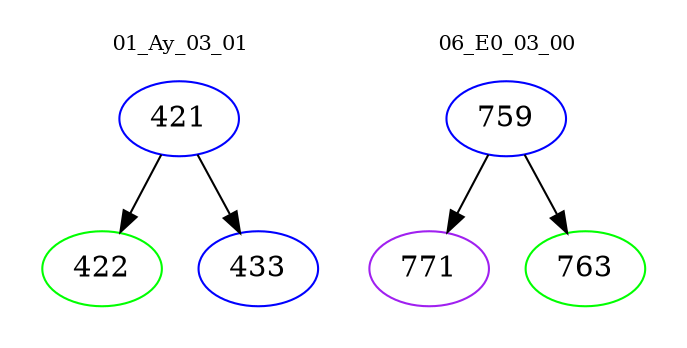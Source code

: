 digraph{
subgraph cluster_0 {
color = white
label = "01_Ay_03_01";
fontsize=10;
T0_421 [label="421", color="blue"]
T0_421 -> T0_422 [color="black"]
T0_422 [label="422", color="green"]
T0_421 -> T0_433 [color="black"]
T0_433 [label="433", color="blue"]
}
subgraph cluster_1 {
color = white
label = "06_E0_03_00";
fontsize=10;
T1_759 [label="759", color="blue"]
T1_759 -> T1_771 [color="black"]
T1_771 [label="771", color="purple"]
T1_759 -> T1_763 [color="black"]
T1_763 [label="763", color="green"]
}
}
